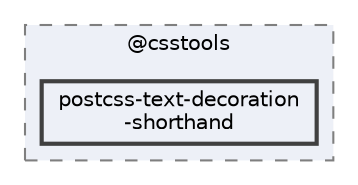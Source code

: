 digraph "pkiclassroomrescheduler/src/main/frontend/node_modules/@csstools/postcss-text-decoration-shorthand"
{
 // LATEX_PDF_SIZE
  bgcolor="transparent";
  edge [fontname=Helvetica,fontsize=10,labelfontname=Helvetica,labelfontsize=10];
  node [fontname=Helvetica,fontsize=10,shape=box,height=0.2,width=0.4];
  compound=true
  subgraph clusterdir_e64c7a9474e15b6f7032b6f38e6f2d22 {
    graph [ bgcolor="#edf0f7", pencolor="grey50", label="@csstools", fontname=Helvetica,fontsize=10 style="filled,dashed", URL="dir_e64c7a9474e15b6f7032b6f38e6f2d22.html",tooltip=""]
  dir_31a693cd147fd20ac7a9b560c0059764 [label="postcss-text-decoration\l-shorthand", fillcolor="#edf0f7", color="grey25", style="filled,bold", URL="dir_31a693cd147fd20ac7a9b560c0059764.html",tooltip=""];
  }
}
